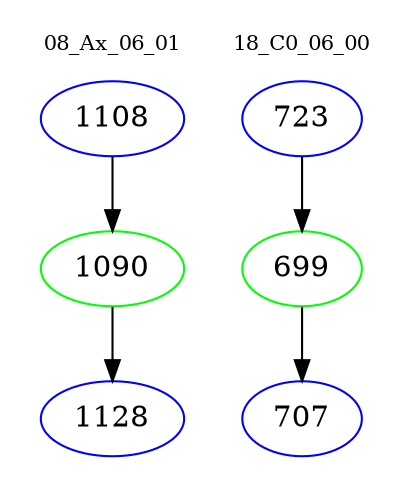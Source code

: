 digraph{
subgraph cluster_0 {
color = white
label = "08_Ax_06_01";
fontsize=10;
T0_1108 [label="1108", color="blue"]
T0_1108 -> T0_1090 [color="black"]
T0_1090 [label="1090", color="green"]
T0_1090 -> T0_1128 [color="black"]
T0_1128 [label="1128", color="blue"]
}
subgraph cluster_1 {
color = white
label = "18_C0_06_00";
fontsize=10;
T1_723 [label="723", color="blue"]
T1_723 -> T1_699 [color="black"]
T1_699 [label="699", color="green"]
T1_699 -> T1_707 [color="black"]
T1_707 [label="707", color="blue"]
}
}
